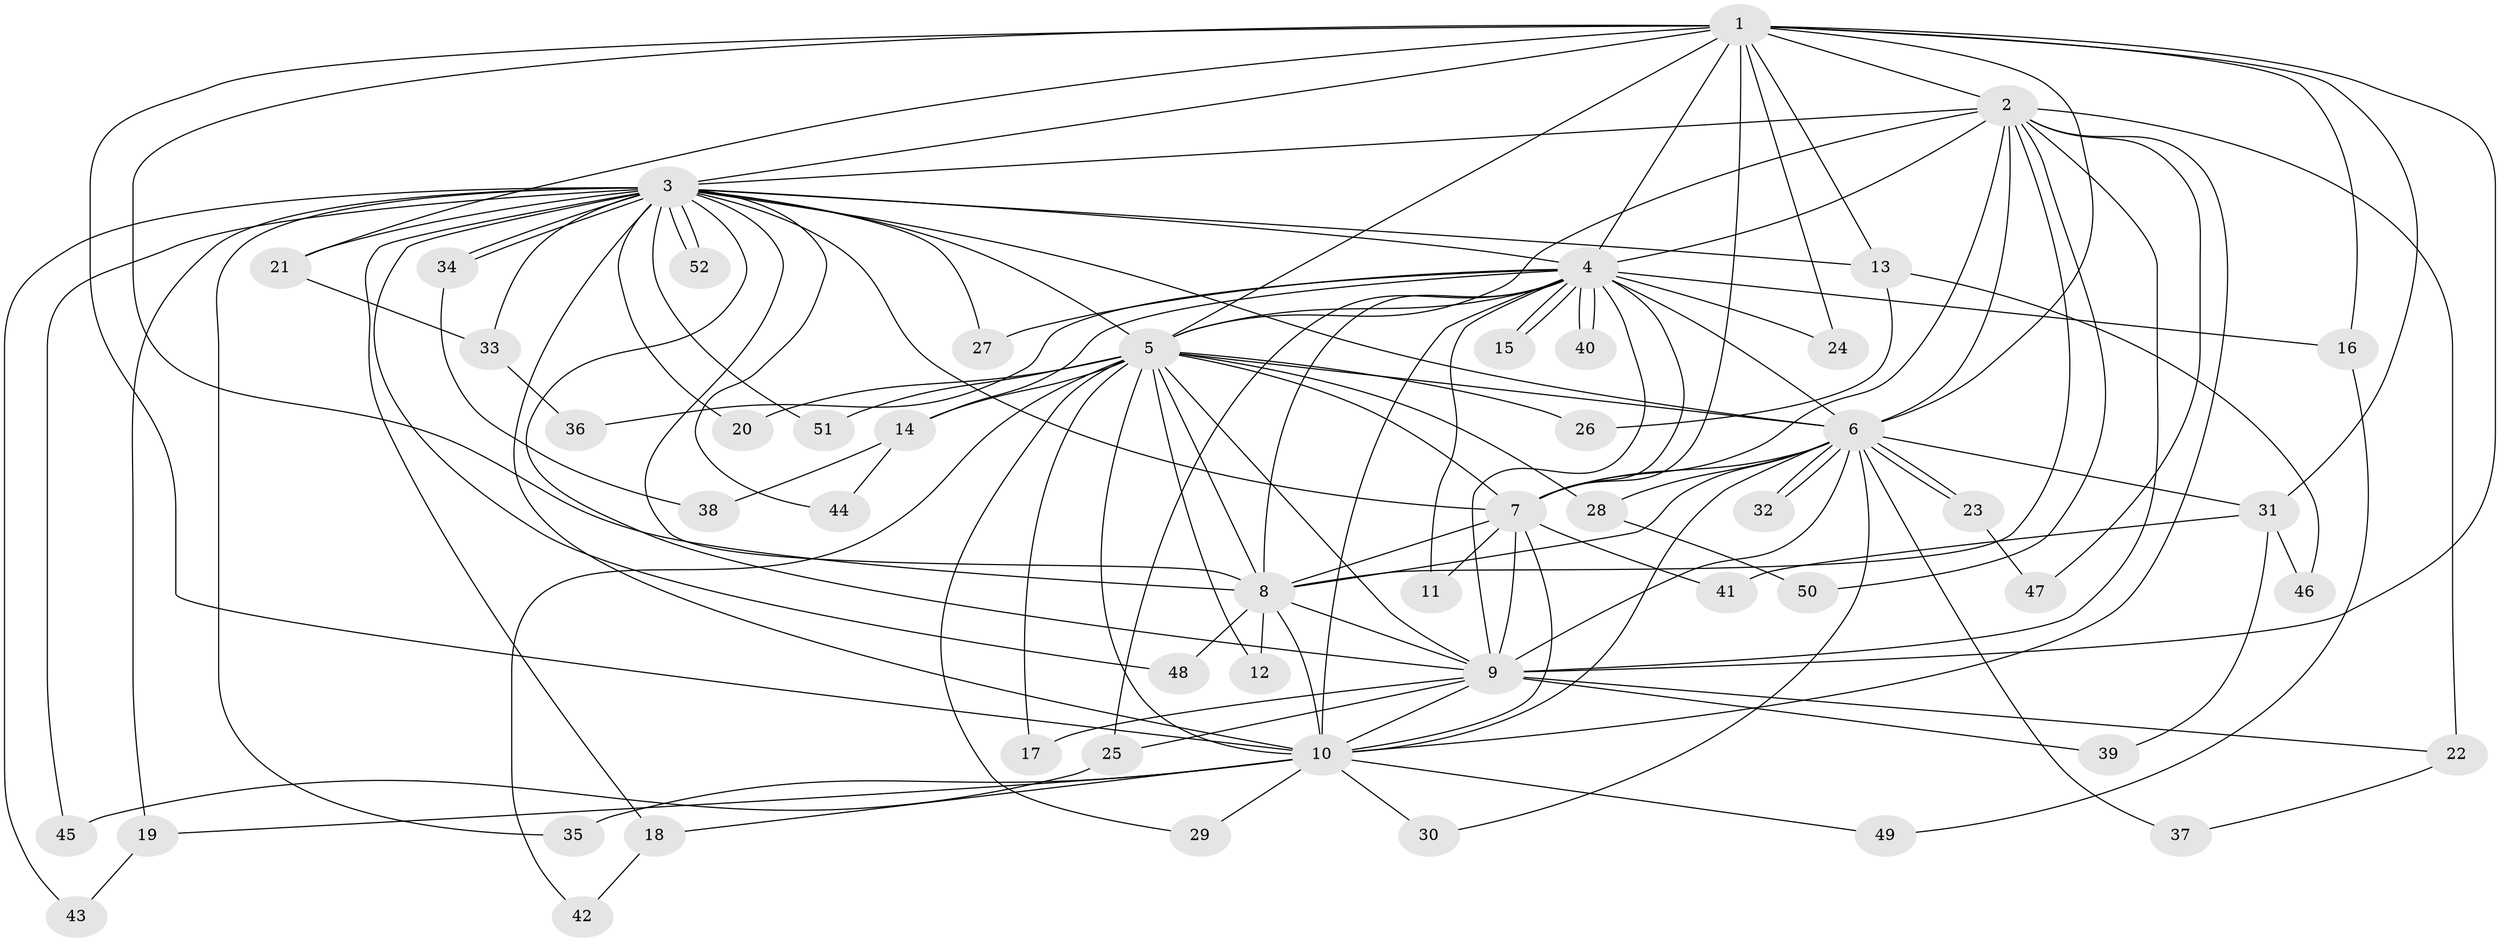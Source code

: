 // coarse degree distribution, {14: 0.06666666666666667, 5: 0.06666666666666667, 3: 0.06666666666666667, 1: 0.5333333333333333, 2: 0.26666666666666666}
// Generated by graph-tools (version 1.1) at 2025/17/03/04/25 18:17:53]
// undirected, 52 vertices, 129 edges
graph export_dot {
graph [start="1"]
  node [color=gray90,style=filled];
  1;
  2;
  3;
  4;
  5;
  6;
  7;
  8;
  9;
  10;
  11;
  12;
  13;
  14;
  15;
  16;
  17;
  18;
  19;
  20;
  21;
  22;
  23;
  24;
  25;
  26;
  27;
  28;
  29;
  30;
  31;
  32;
  33;
  34;
  35;
  36;
  37;
  38;
  39;
  40;
  41;
  42;
  43;
  44;
  45;
  46;
  47;
  48;
  49;
  50;
  51;
  52;
  1 -- 2;
  1 -- 3;
  1 -- 4;
  1 -- 5;
  1 -- 6;
  1 -- 7;
  1 -- 8;
  1 -- 9;
  1 -- 10;
  1 -- 13;
  1 -- 16;
  1 -- 21;
  1 -- 24;
  1 -- 31;
  2 -- 3;
  2 -- 4;
  2 -- 5;
  2 -- 6;
  2 -- 7;
  2 -- 8;
  2 -- 9;
  2 -- 10;
  2 -- 22;
  2 -- 47;
  2 -- 50;
  3 -- 4;
  3 -- 5;
  3 -- 6;
  3 -- 7;
  3 -- 8;
  3 -- 9;
  3 -- 10;
  3 -- 13;
  3 -- 18;
  3 -- 19;
  3 -- 20;
  3 -- 21;
  3 -- 27;
  3 -- 33;
  3 -- 34;
  3 -- 34;
  3 -- 35;
  3 -- 43;
  3 -- 44;
  3 -- 45;
  3 -- 48;
  3 -- 51;
  3 -- 52;
  3 -- 52;
  4 -- 5;
  4 -- 6;
  4 -- 7;
  4 -- 8;
  4 -- 9;
  4 -- 10;
  4 -- 11;
  4 -- 14;
  4 -- 15;
  4 -- 15;
  4 -- 16;
  4 -- 24;
  4 -- 25;
  4 -- 27;
  4 -- 36;
  4 -- 40;
  4 -- 40;
  5 -- 6;
  5 -- 7;
  5 -- 8;
  5 -- 9;
  5 -- 10;
  5 -- 12;
  5 -- 14;
  5 -- 17;
  5 -- 20;
  5 -- 26;
  5 -- 28;
  5 -- 29;
  5 -- 42;
  5 -- 51;
  6 -- 7;
  6 -- 8;
  6 -- 9;
  6 -- 10;
  6 -- 23;
  6 -- 23;
  6 -- 28;
  6 -- 30;
  6 -- 31;
  6 -- 32;
  6 -- 32;
  6 -- 37;
  7 -- 8;
  7 -- 9;
  7 -- 10;
  7 -- 11;
  7 -- 41;
  8 -- 9;
  8 -- 10;
  8 -- 12;
  8 -- 48;
  9 -- 10;
  9 -- 17;
  9 -- 22;
  9 -- 25;
  9 -- 39;
  10 -- 18;
  10 -- 19;
  10 -- 29;
  10 -- 30;
  10 -- 35;
  10 -- 49;
  13 -- 26;
  13 -- 46;
  14 -- 38;
  14 -- 44;
  16 -- 49;
  18 -- 42;
  19 -- 43;
  21 -- 33;
  22 -- 37;
  23 -- 47;
  25 -- 45;
  28 -- 50;
  31 -- 39;
  31 -- 41;
  31 -- 46;
  33 -- 36;
  34 -- 38;
}
